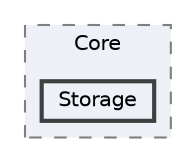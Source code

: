 digraph "Assets/RollicSDK/Core/Storage"
{
 // LATEX_PDF_SIZE
  bgcolor="transparent";
  edge [fontname=Helvetica,fontsize=10,labelfontname=Helvetica,labelfontsize=10];
  node [fontname=Helvetica,fontsize=10,shape=box,height=0.2,width=0.4];
  compound=true
  subgraph clusterdir_2e47ae2c8cca5b6188a888616fb170d6 {
    graph [ bgcolor="#edf0f7", pencolor="grey50", label="Core", fontname=Helvetica,fontsize=10 style="filled,dashed", URL="dir_2e47ae2c8cca5b6188a888616fb170d6.html",tooltip=""]
  dir_438dd451497c81ef9af2910d157717b2 [label="Storage", fillcolor="#edf0f7", color="grey25", style="filled,bold", URL="dir_438dd451497c81ef9af2910d157717b2.html",tooltip=""];
  }
}
